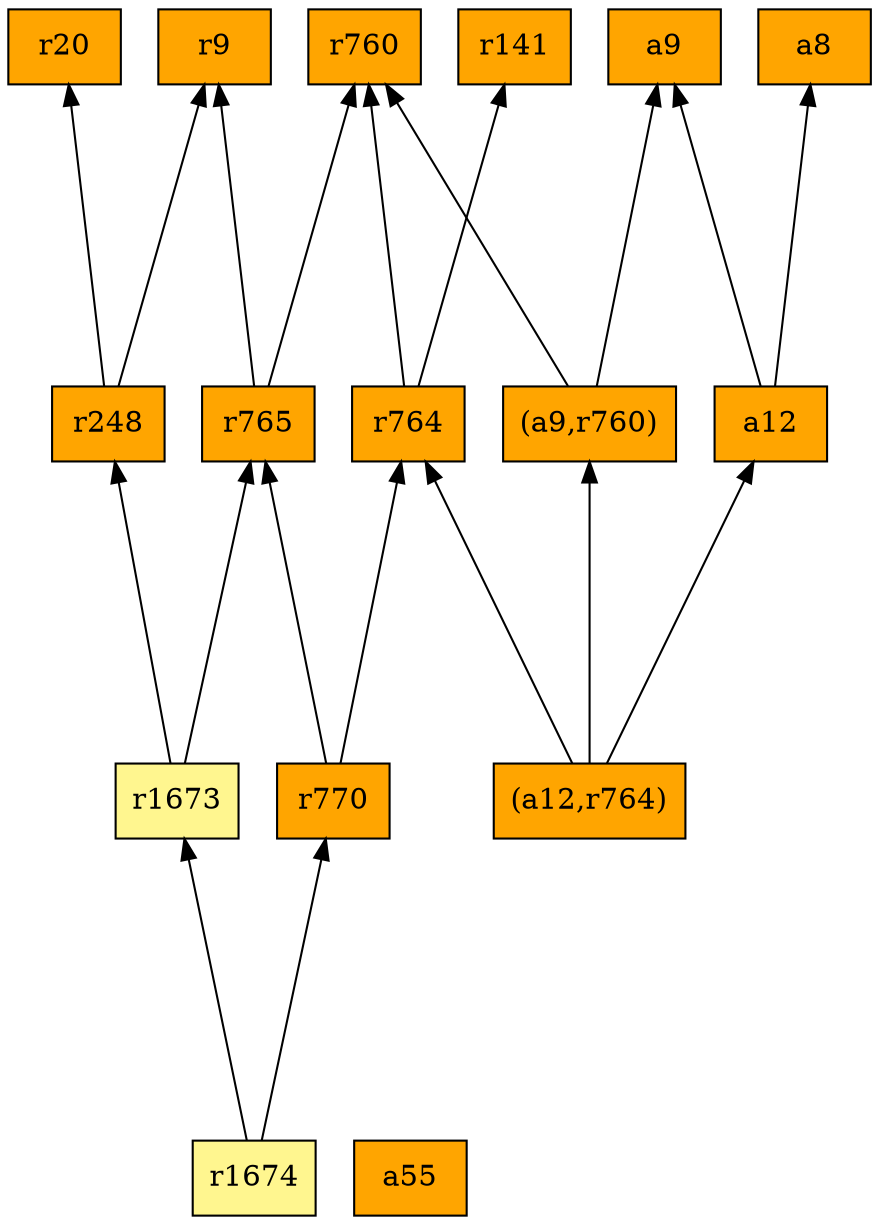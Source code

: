 digraph G {
rankdir=BT;ranksep="2.0";
"r141" [shape=record,fillcolor=orange,style=filled,label="{r141}"];
"a8" [shape=record,fillcolor=orange,style=filled,label="{a8}"];
"r764" [shape=record,fillcolor=orange,style=filled,label="{r764}"];
"r765" [shape=record,fillcolor=orange,style=filled,label="{r765}"];
"r770" [shape=record,fillcolor=orange,style=filled,label="{r770}"];
"r9" [shape=record,fillcolor=orange,style=filled,label="{r9}"];
"(a9,r760)" [shape=record,fillcolor=orange,style=filled,label="{(a9,r760)}"];
"r1674" [shape=record,fillcolor=khaki1,style=filled,label="{r1674}"];
"r248" [shape=record,fillcolor=orange,style=filled,label="{r248}"];
"a55" [shape=record,fillcolor=orange,style=filled,label="{a55}"];
"a9" [shape=record,fillcolor=orange,style=filled,label="{a9}"];
"r1673" [shape=record,fillcolor=khaki1,style=filled,label="{r1673}"];
"(a12,r764)" [shape=record,fillcolor=orange,style=filled,label="{(a12,r764)}"];
"r20" [shape=record,fillcolor=orange,style=filled,label="{r20}"];
"r760" [shape=record,fillcolor=orange,style=filled,label="{r760}"];
"a12" [shape=record,fillcolor=orange,style=filled,label="{a12}"];
"r764" -> "r141"
"r764" -> "r760"
"r765" -> "r9"
"r765" -> "r760"
"r770" -> "r764"
"r770" -> "r765"
"(a9,r760)" -> "a9"
"(a9,r760)" -> "r760"
"r1674" -> "r1673"
"r1674" -> "r770"
"r248" -> "r9"
"r248" -> "r20"
"r1673" -> "r248"
"r1673" -> "r765"
"(a12,r764)" -> "(a9,r760)"
"(a12,r764)" -> "a12"
"(a12,r764)" -> "r764"
"a12" -> "a8"
"a12" -> "a9"
}